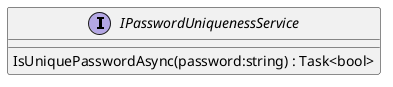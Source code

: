 @startuml
interface IPasswordUniquenessService {
    IsUniquePasswordAsync(password:string) : Task<bool>
}
@enduml
